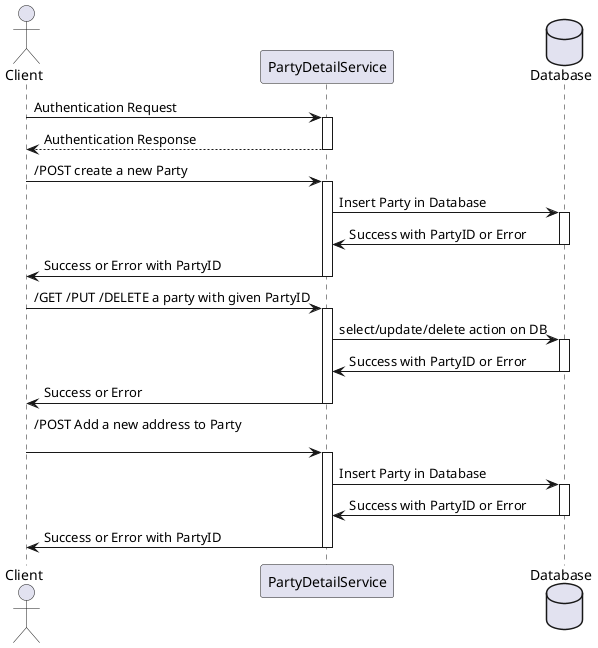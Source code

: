 @startuml
actor "Client" as Client
participant "PartyDetailService" as PDS
database "Database" as DB

Client -> PDS: Authentication Request
activate PDS
PDS --> Client: Authentication Response
deactivate PDS

Client -> PDS: /POST create a new Party
activate PDS

PDS -> DB : Insert Party in Database
activate DB

DB -> PDS : Success with PartyID or Error
deactivate DB

PDS -> Client: Success or Error with PartyID
deactivate PDS

''.............................

Client -> PDS: /GET /PUT /DELETE a party with given PartyID
activate PDS

PDS -> DB : select/update/delete action on DB
activate DB

DB -> PDS : Success with PartyID or Error
deactivate DB

PDS -> Client: Success or Error
deactivate PDS

''............................

Client -> PDS: /POST Add a new address to Party \n
activate PDS

PDS -> DB : Insert Party in Database
activate DB

DB -> PDS : Success with PartyID or Error
deactivate DB

PDS -> Client: Success or Error with PartyID
deactivate PDS
''..............................
@enduml